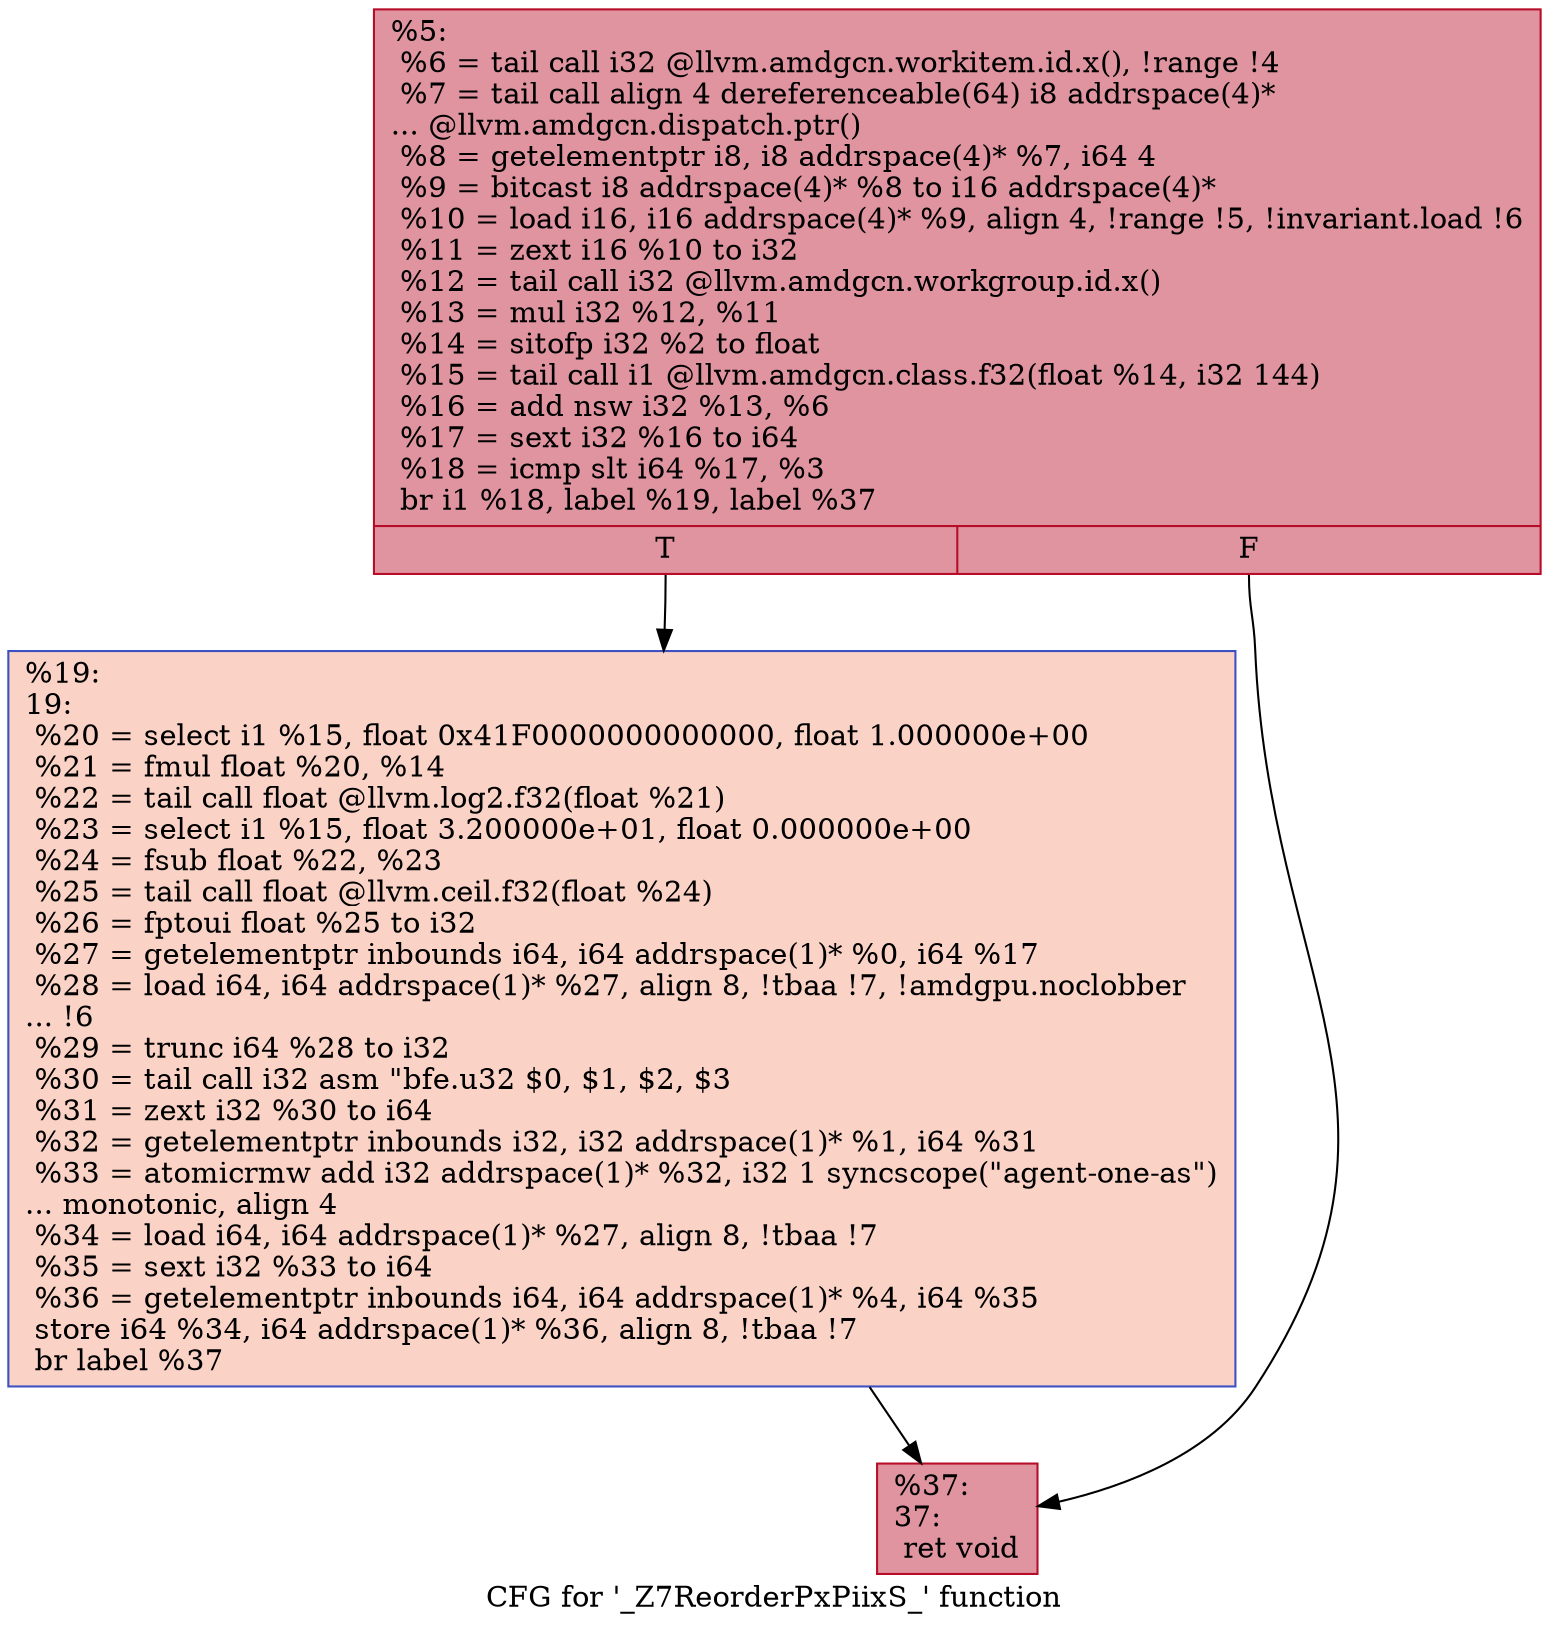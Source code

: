 digraph "CFG for '_Z7ReorderPxPiixS_' function" {
	label="CFG for '_Z7ReorderPxPiixS_' function";

	Node0x46a15d0 [shape=record,color="#b70d28ff", style=filled, fillcolor="#b70d2870",label="{%5:\l  %6 = tail call i32 @llvm.amdgcn.workitem.id.x(), !range !4\l  %7 = tail call align 4 dereferenceable(64) i8 addrspace(4)*\l... @llvm.amdgcn.dispatch.ptr()\l  %8 = getelementptr i8, i8 addrspace(4)* %7, i64 4\l  %9 = bitcast i8 addrspace(4)* %8 to i16 addrspace(4)*\l  %10 = load i16, i16 addrspace(4)* %9, align 4, !range !5, !invariant.load !6\l  %11 = zext i16 %10 to i32\l  %12 = tail call i32 @llvm.amdgcn.workgroup.id.x()\l  %13 = mul i32 %12, %11\l  %14 = sitofp i32 %2 to float\l  %15 = tail call i1 @llvm.amdgcn.class.f32(float %14, i32 144)\l  %16 = add nsw i32 %13, %6\l  %17 = sext i32 %16 to i64\l  %18 = icmp slt i64 %17, %3\l  br i1 %18, label %19, label %37\l|{<s0>T|<s1>F}}"];
	Node0x46a15d0:s0 -> Node0x46a3820;
	Node0x46a15d0:s1 -> Node0x46a38b0;
	Node0x46a3820 [shape=record,color="#3d50c3ff", style=filled, fillcolor="#f59c7d70",label="{%19:\l19:                                               \l  %20 = select i1 %15, float 0x41F0000000000000, float 1.000000e+00\l  %21 = fmul float %20, %14\l  %22 = tail call float @llvm.log2.f32(float %21)\l  %23 = select i1 %15, float 3.200000e+01, float 0.000000e+00\l  %24 = fsub float %22, %23\l  %25 = tail call float @llvm.ceil.f32(float %24)\l  %26 = fptoui float %25 to i32\l  %27 = getelementptr inbounds i64, i64 addrspace(1)* %0, i64 %17\l  %28 = load i64, i64 addrspace(1)* %27, align 8, !tbaa !7, !amdgpu.noclobber\l... !6\l  %29 = trunc i64 %28 to i32\l  %30 = tail call i32 asm \"bfe.u32 $0, $1, $2, $3\l  %31 = zext i32 %30 to i64\l  %32 = getelementptr inbounds i32, i32 addrspace(1)* %1, i64 %31\l  %33 = atomicrmw add i32 addrspace(1)* %32, i32 1 syncscope(\"agent-one-as\")\l... monotonic, align 4\l  %34 = load i64, i64 addrspace(1)* %27, align 8, !tbaa !7\l  %35 = sext i32 %33 to i64\l  %36 = getelementptr inbounds i64, i64 addrspace(1)* %4, i64 %35\l  store i64 %34, i64 addrspace(1)* %36, align 8, !tbaa !7\l  br label %37\l}"];
	Node0x46a3820 -> Node0x46a38b0;
	Node0x46a38b0 [shape=record,color="#b70d28ff", style=filled, fillcolor="#b70d2870",label="{%37:\l37:                                               \l  ret void\l}"];
}

